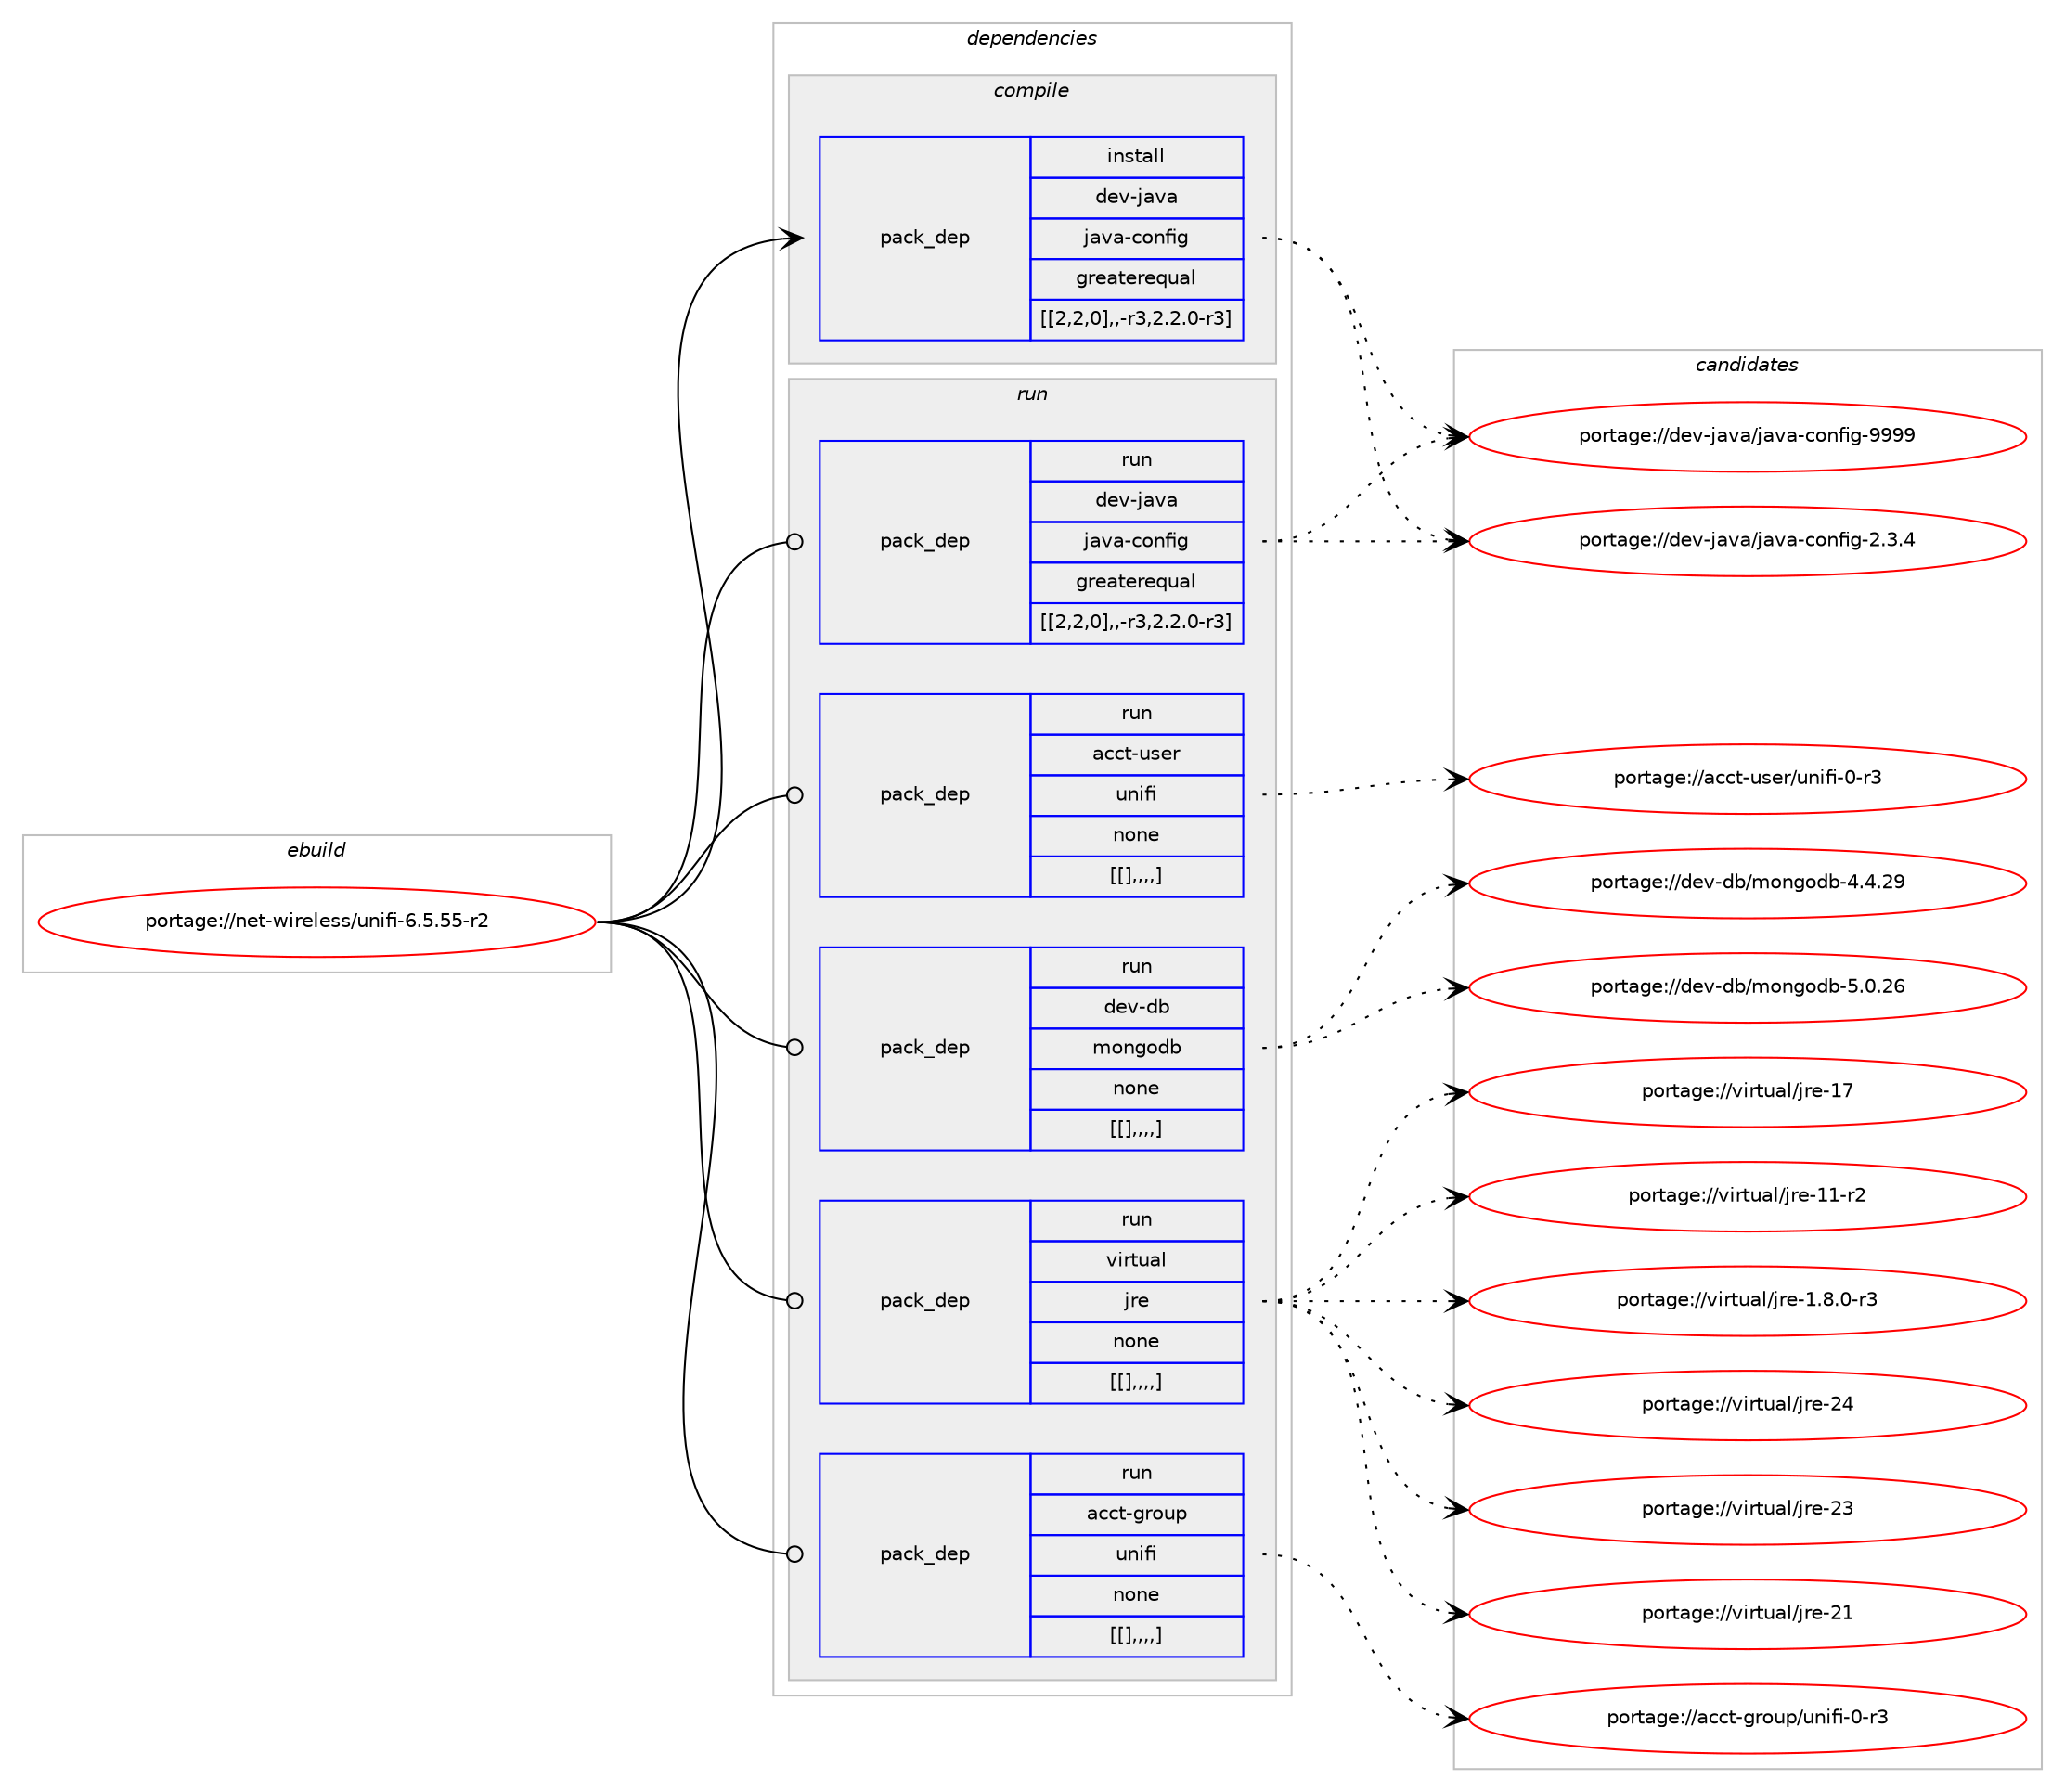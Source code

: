 digraph prolog {

# *************
# Graph options
# *************

newrank=true;
concentrate=true;
compound=true;
graph [rankdir=LR,fontname=Helvetica,fontsize=10,ranksep=1.5];#, ranksep=2.5, nodesep=0.2];
edge  [arrowhead=vee];
node  [fontname=Helvetica,fontsize=10];

# **********
# The ebuild
# **********

subgraph cluster_leftcol {
color=gray;
label=<<i>ebuild</i>>;
id [label="portage://net-wireless/unifi-6.5.55-r2", color=red, width=4, href="../net-wireless/unifi-6.5.55-r2.svg"];
}

# ****************
# The dependencies
# ****************

subgraph cluster_midcol {
color=gray;
label=<<i>dependencies</i>>;
subgraph cluster_compile {
fillcolor="#eeeeee";
style=filled;
label=<<i>compile</i>>;
subgraph pack290429 {
dependency400241 [label=<<TABLE BORDER="0" CELLBORDER="1" CELLSPACING="0" CELLPADDING="4" WIDTH="220"><TR><TD ROWSPAN="6" CELLPADDING="30">pack_dep</TD></TR><TR><TD WIDTH="110">install</TD></TR><TR><TD>dev-java</TD></TR><TR><TD>java-config</TD></TR><TR><TD>greaterequal</TD></TR><TR><TD>[[2,2,0],,-r3,2.2.0-r3]</TD></TR></TABLE>>, shape=none, color=blue];
}
id:e -> dependency400241:w [weight=20,style="solid",arrowhead="vee"];
}
subgraph cluster_compileandrun {
fillcolor="#eeeeee";
style=filled;
label=<<i>compile and run</i>>;
}
subgraph cluster_run {
fillcolor="#eeeeee";
style=filled;
label=<<i>run</i>>;
subgraph pack290430 {
dependency400242 [label=<<TABLE BORDER="0" CELLBORDER="1" CELLSPACING="0" CELLPADDING="4" WIDTH="220"><TR><TD ROWSPAN="6" CELLPADDING="30">pack_dep</TD></TR><TR><TD WIDTH="110">run</TD></TR><TR><TD>acct-group</TD></TR><TR><TD>unifi</TD></TR><TR><TD>none</TD></TR><TR><TD>[[],,,,]</TD></TR></TABLE>>, shape=none, color=blue];
}
id:e -> dependency400242:w [weight=20,style="solid",arrowhead="odot"];
subgraph pack290431 {
dependency400243 [label=<<TABLE BORDER="0" CELLBORDER="1" CELLSPACING="0" CELLPADDING="4" WIDTH="220"><TR><TD ROWSPAN="6" CELLPADDING="30">pack_dep</TD></TR><TR><TD WIDTH="110">run</TD></TR><TR><TD>acct-user</TD></TR><TR><TD>unifi</TD></TR><TR><TD>none</TD></TR><TR><TD>[[],,,,]</TD></TR></TABLE>>, shape=none, color=blue];
}
id:e -> dependency400243:w [weight=20,style="solid",arrowhead="odot"];
subgraph pack290432 {
dependency400244 [label=<<TABLE BORDER="0" CELLBORDER="1" CELLSPACING="0" CELLPADDING="4" WIDTH="220"><TR><TD ROWSPAN="6" CELLPADDING="30">pack_dep</TD></TR><TR><TD WIDTH="110">run</TD></TR><TR><TD>dev-db</TD></TR><TR><TD>mongodb</TD></TR><TR><TD>none</TD></TR><TR><TD>[[],,,,]</TD></TR></TABLE>>, shape=none, color=blue];
}
id:e -> dependency400244:w [weight=20,style="solid",arrowhead="odot"];
subgraph pack290433 {
dependency400245 [label=<<TABLE BORDER="0" CELLBORDER="1" CELLSPACING="0" CELLPADDING="4" WIDTH="220"><TR><TD ROWSPAN="6" CELLPADDING="30">pack_dep</TD></TR><TR><TD WIDTH="110">run</TD></TR><TR><TD>dev-java</TD></TR><TR><TD>java-config</TD></TR><TR><TD>greaterequal</TD></TR><TR><TD>[[2,2,0],,-r3,2.2.0-r3]</TD></TR></TABLE>>, shape=none, color=blue];
}
id:e -> dependency400245:w [weight=20,style="solid",arrowhead="odot"];
subgraph pack290434 {
dependency400246 [label=<<TABLE BORDER="0" CELLBORDER="1" CELLSPACING="0" CELLPADDING="4" WIDTH="220"><TR><TD ROWSPAN="6" CELLPADDING="30">pack_dep</TD></TR><TR><TD WIDTH="110">run</TD></TR><TR><TD>virtual</TD></TR><TR><TD>jre</TD></TR><TR><TD>none</TD></TR><TR><TD>[[],,,,]</TD></TR></TABLE>>, shape=none, color=blue];
}
id:e -> dependency400246:w [weight=20,style="solid",arrowhead="odot"];
}
}

# **************
# The candidates
# **************

subgraph cluster_choices {
rank=same;
color=gray;
label=<<i>candidates</i>>;

subgraph choice290429 {
color=black;
nodesep=1;
choice10010111845106971189747106971189745991111101021051034557575757 [label="portage://dev-java/java-config-9999", color=red, width=4,href="../dev-java/java-config-9999.svg"];
choice1001011184510697118974710697118974599111110102105103455046514652 [label="portage://dev-java/java-config-2.3.4", color=red, width=4,href="../dev-java/java-config-2.3.4.svg"];
dependency400241:e -> choice10010111845106971189747106971189745991111101021051034557575757:w [style=dotted,weight="100"];
dependency400241:e -> choice1001011184510697118974710697118974599111110102105103455046514652:w [style=dotted,weight="100"];
}
subgraph choice290430 {
color=black;
nodesep=1;
choice979999116451031141111171124711711010510210545484511451 [label="portage://acct-group/unifi-0-r3", color=red, width=4,href="../acct-group/unifi-0-r3.svg"];
dependency400242:e -> choice979999116451031141111171124711711010510210545484511451:w [style=dotted,weight="100"];
}
subgraph choice290431 {
color=black;
nodesep=1;
choice979999116451171151011144711711010510210545484511451 [label="portage://acct-user/unifi-0-r3", color=red, width=4,href="../acct-user/unifi-0-r3.svg"];
dependency400243:e -> choice979999116451171151011144711711010510210545484511451:w [style=dotted,weight="100"];
}
subgraph choice290432 {
color=black;
nodesep=1;
choice1001011184510098471091111101031111009845534648465054 [label="portage://dev-db/mongodb-5.0.26", color=red, width=4,href="../dev-db/mongodb-5.0.26.svg"];
choice1001011184510098471091111101031111009845524652465057 [label="portage://dev-db/mongodb-4.4.29", color=red, width=4,href="../dev-db/mongodb-4.4.29.svg"];
dependency400244:e -> choice1001011184510098471091111101031111009845534648465054:w [style=dotted,weight="100"];
dependency400244:e -> choice1001011184510098471091111101031111009845524652465057:w [style=dotted,weight="100"];
}
subgraph choice290433 {
color=black;
nodesep=1;
choice10010111845106971189747106971189745991111101021051034557575757 [label="portage://dev-java/java-config-9999", color=red, width=4,href="../dev-java/java-config-9999.svg"];
choice1001011184510697118974710697118974599111110102105103455046514652 [label="portage://dev-java/java-config-2.3.4", color=red, width=4,href="../dev-java/java-config-2.3.4.svg"];
dependency400245:e -> choice10010111845106971189747106971189745991111101021051034557575757:w [style=dotted,weight="100"];
dependency400245:e -> choice1001011184510697118974710697118974599111110102105103455046514652:w [style=dotted,weight="100"];
}
subgraph choice290434 {
color=black;
nodesep=1;
choice1181051141161179710847106114101455052 [label="portage://virtual/jre-24", color=red, width=4,href="../virtual/jre-24.svg"];
choice1181051141161179710847106114101455051 [label="portage://virtual/jre-23", color=red, width=4,href="../virtual/jre-23.svg"];
choice1181051141161179710847106114101455049 [label="portage://virtual/jre-21", color=red, width=4,href="../virtual/jre-21.svg"];
choice1181051141161179710847106114101454955 [label="portage://virtual/jre-17", color=red, width=4,href="../virtual/jre-17.svg"];
choice11810511411611797108471061141014549494511450 [label="portage://virtual/jre-11-r2", color=red, width=4,href="../virtual/jre-11-r2.svg"];
choice11810511411611797108471061141014549465646484511451 [label="portage://virtual/jre-1.8.0-r3", color=red, width=4,href="../virtual/jre-1.8.0-r3.svg"];
dependency400246:e -> choice1181051141161179710847106114101455052:w [style=dotted,weight="100"];
dependency400246:e -> choice1181051141161179710847106114101455051:w [style=dotted,weight="100"];
dependency400246:e -> choice1181051141161179710847106114101455049:w [style=dotted,weight="100"];
dependency400246:e -> choice1181051141161179710847106114101454955:w [style=dotted,weight="100"];
dependency400246:e -> choice11810511411611797108471061141014549494511450:w [style=dotted,weight="100"];
dependency400246:e -> choice11810511411611797108471061141014549465646484511451:w [style=dotted,weight="100"];
}
}

}
